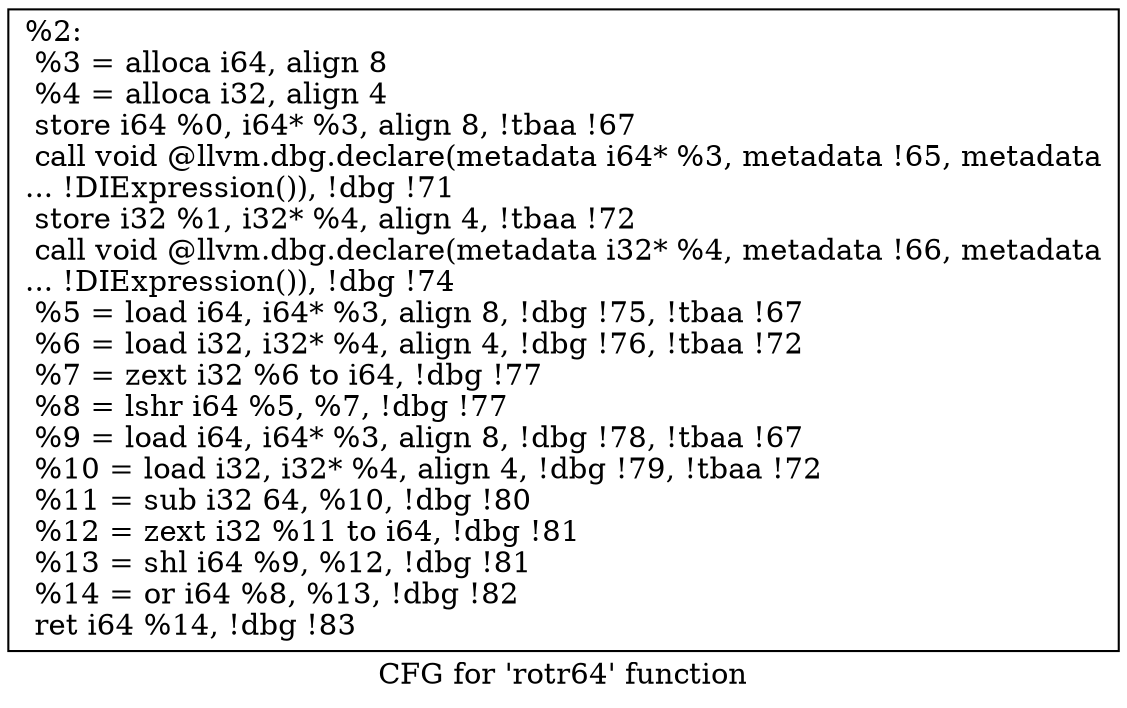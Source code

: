 digraph "CFG for 'rotr64' function" {
	label="CFG for 'rotr64' function";

	Node0x1a2fb30 [shape=record,label="{%2:\l  %3 = alloca i64, align 8\l  %4 = alloca i32, align 4\l  store i64 %0, i64* %3, align 8, !tbaa !67\l  call void @llvm.dbg.declare(metadata i64* %3, metadata !65, metadata\l... !DIExpression()), !dbg !71\l  store i32 %1, i32* %4, align 4, !tbaa !72\l  call void @llvm.dbg.declare(metadata i32* %4, metadata !66, metadata\l... !DIExpression()), !dbg !74\l  %5 = load i64, i64* %3, align 8, !dbg !75, !tbaa !67\l  %6 = load i32, i32* %4, align 4, !dbg !76, !tbaa !72\l  %7 = zext i32 %6 to i64, !dbg !77\l  %8 = lshr i64 %5, %7, !dbg !77\l  %9 = load i64, i64* %3, align 8, !dbg !78, !tbaa !67\l  %10 = load i32, i32* %4, align 4, !dbg !79, !tbaa !72\l  %11 = sub i32 64, %10, !dbg !80\l  %12 = zext i32 %11 to i64, !dbg !81\l  %13 = shl i64 %9, %12, !dbg !81\l  %14 = or i64 %8, %13, !dbg !82\l  ret i64 %14, !dbg !83\l}"];
}
